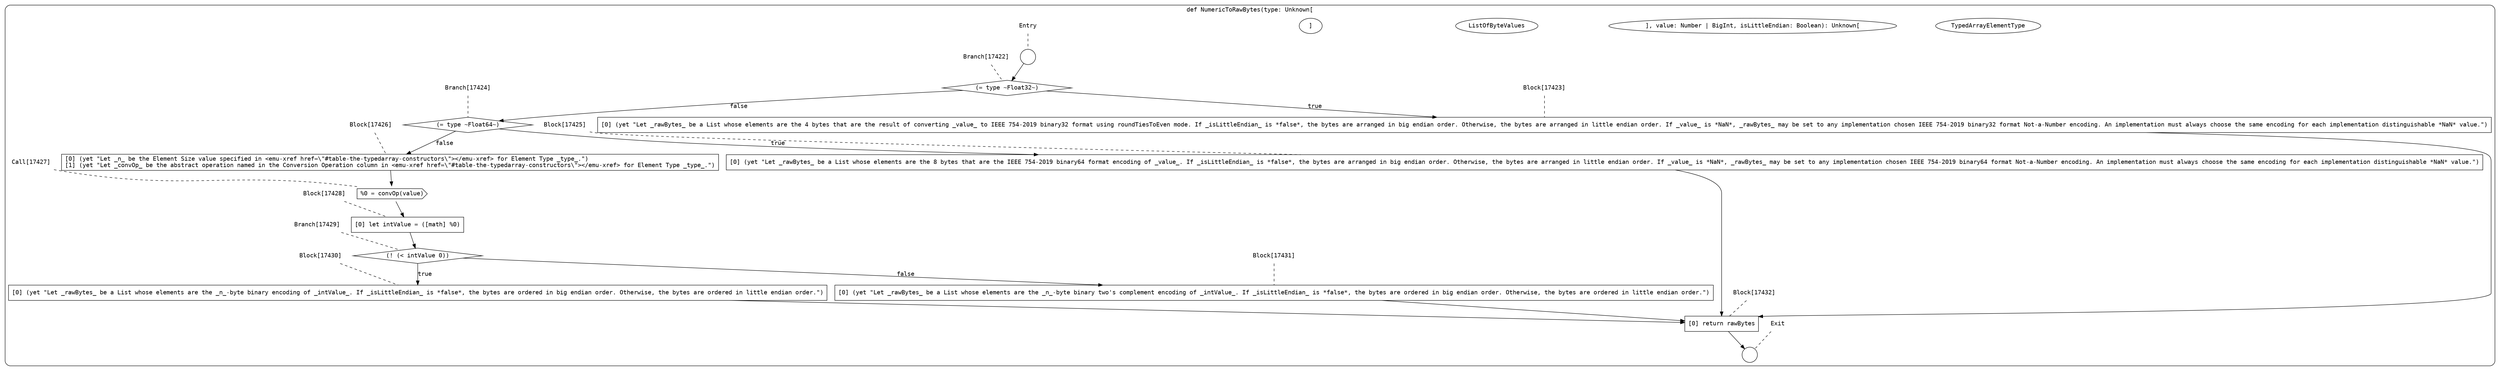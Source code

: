 digraph {
  graph [fontname = "Consolas"]
  node [fontname = "Consolas"]
  edge [fontname = "Consolas"]
  subgraph cluster2480 {
    label = "def NumericToRawBytes(type: Unknown["TypedArrayElementType"], value: Number | BigInt, isLittleEndian: Boolean): Unknown["ListOfByteValues"]"
    style = rounded
    cluster2480_entry_name [shape=none, label=<<font color="black">Entry</font>>]
    cluster2480_entry_name -> cluster2480_entry [arrowhead=none, color="black", style=dashed]
    cluster2480_entry [shape=circle label=" " color="black" fillcolor="white" style=filled]
    cluster2480_entry -> node17422 [color="black"]
    cluster2480_exit_name [shape=none, label=<<font color="black">Exit</font>>]
    cluster2480_exit_name -> cluster2480_exit [arrowhead=none, color="black", style=dashed]
    cluster2480_exit [shape=circle label=" " color="black" fillcolor="white" style=filled]
    node17422_name [shape=none, label=<<font color="black">Branch[17422]</font>>]
    node17422_name -> node17422 [arrowhead=none, color="black", style=dashed]
    node17422 [shape=diamond, label=<<font color="black">(= type ~Float32~)</font>> color="black" fillcolor="white", style=filled]
    node17422 -> node17423 [label=<<font color="black">true</font>> color="black"]
    node17422 -> node17424 [label=<<font color="black">false</font>> color="black"]
    node17423_name [shape=none, label=<<font color="black">Block[17423]</font>>]
    node17423_name -> node17423 [arrowhead=none, color="black", style=dashed]
    node17423 [shape=box, label=<<font color="black">[0] (yet &quot;Let _rawBytes_ be a List whose elements are the 4 bytes that are the result of converting _value_ to IEEE 754-2019 binary32 format using roundTiesToEven mode. If _isLittleEndian_ is *false*, the bytes are arranged in big endian order. Otherwise, the bytes are arranged in little endian order. If _value_ is *NaN*, _rawBytes_ may be set to any implementation chosen IEEE 754-2019 binary32 format Not-a-Number encoding. An implementation must always choose the same encoding for each implementation distinguishable *NaN* value.&quot;)<BR ALIGN="LEFT"/></font>> color="black" fillcolor="white", style=filled]
    node17423 -> node17432 [color="black"]
    node17424_name [shape=none, label=<<font color="black">Branch[17424]</font>>]
    node17424_name -> node17424 [arrowhead=none, color="black", style=dashed]
    node17424 [shape=diamond, label=<<font color="black">(= type ~Float64~)</font>> color="black" fillcolor="white", style=filled]
    node17424 -> node17425 [label=<<font color="black">true</font>> color="black"]
    node17424 -> node17426 [label=<<font color="black">false</font>> color="black"]
    node17432_name [shape=none, label=<<font color="black">Block[17432]</font>>]
    node17432_name -> node17432 [arrowhead=none, color="black", style=dashed]
    node17432 [shape=box, label=<<font color="black">[0] return rawBytes<BR ALIGN="LEFT"/></font>> color="black" fillcolor="white", style=filled]
    node17432 -> cluster2480_exit [color="black"]
    node17425_name [shape=none, label=<<font color="black">Block[17425]</font>>]
    node17425_name -> node17425 [arrowhead=none, color="black", style=dashed]
    node17425 [shape=box, label=<<font color="black">[0] (yet &quot;Let _rawBytes_ be a List whose elements are the 8 bytes that are the IEEE 754-2019 binary64 format encoding of _value_. If _isLittleEndian_ is *false*, the bytes are arranged in big endian order. Otherwise, the bytes are arranged in little endian order. If _value_ is *NaN*, _rawBytes_ may be set to any implementation chosen IEEE 754-2019 binary64 format Not-a-Number encoding. An implementation must always choose the same encoding for each implementation distinguishable *NaN* value.&quot;)<BR ALIGN="LEFT"/></font>> color="black" fillcolor="white", style=filled]
    node17425 -> node17432 [color="black"]
    node17426_name [shape=none, label=<<font color="black">Block[17426]</font>>]
    node17426_name -> node17426 [arrowhead=none, color="black", style=dashed]
    node17426 [shape=box, label=<<font color="black">[0] (yet &quot;Let _n_ be the Element Size value specified in &lt;emu-xref href=\&quot;#table-the-typedarray-constructors\&quot;&gt;&lt;/emu-xref&gt; for Element Type _type_.&quot;)<BR ALIGN="LEFT"/>[1] (yet &quot;Let _convOp_ be the abstract operation named in the Conversion Operation column in &lt;emu-xref href=\&quot;#table-the-typedarray-constructors\&quot;&gt;&lt;/emu-xref&gt; for Element Type _type_.&quot;)<BR ALIGN="LEFT"/></font>> color="black" fillcolor="white", style=filled]
    node17426 -> node17427 [color="black"]
    node17427_name [shape=none, label=<<font color="black">Call[17427]</font>>]
    node17427_name -> node17427 [arrowhead=none, color="black", style=dashed]
    node17427 [shape=cds, label=<<font color="black">%0 = convOp(value)</font>> color="black" fillcolor="white", style=filled]
    node17427 -> node17428 [color="black"]
    node17428_name [shape=none, label=<<font color="black">Block[17428]</font>>]
    node17428_name -> node17428 [arrowhead=none, color="black", style=dashed]
    node17428 [shape=box, label=<<font color="black">[0] let intValue = ([math] %0)<BR ALIGN="LEFT"/></font>> color="black" fillcolor="white", style=filled]
    node17428 -> node17429 [color="black"]
    node17429_name [shape=none, label=<<font color="black">Branch[17429]</font>>]
    node17429_name -> node17429 [arrowhead=none, color="black", style=dashed]
    node17429 [shape=diamond, label=<<font color="black">(! (&lt; intValue 0))</font>> color="black" fillcolor="white", style=filled]
    node17429 -> node17430 [label=<<font color="black">true</font>> color="black"]
    node17429 -> node17431 [label=<<font color="black">false</font>> color="black"]
    node17430_name [shape=none, label=<<font color="black">Block[17430]</font>>]
    node17430_name -> node17430 [arrowhead=none, color="black", style=dashed]
    node17430 [shape=box, label=<<font color="black">[0] (yet &quot;Let _rawBytes_ be a List whose elements are the _n_-byte binary encoding of _intValue_. If _isLittleEndian_ is *false*, the bytes are ordered in big endian order. Otherwise, the bytes are ordered in little endian order.&quot;)<BR ALIGN="LEFT"/></font>> color="black" fillcolor="white", style=filled]
    node17430 -> node17432 [color="black"]
    node17431_name [shape=none, label=<<font color="black">Block[17431]</font>>]
    node17431_name -> node17431 [arrowhead=none, color="black", style=dashed]
    node17431 [shape=box, label=<<font color="black">[0] (yet &quot;Let _rawBytes_ be a List whose elements are the _n_-byte binary two's complement encoding of _intValue_. If _isLittleEndian_ is *false*, the bytes are ordered in big endian order. Otherwise, the bytes are ordered in little endian order.&quot;)<BR ALIGN="LEFT"/></font>> color="black" fillcolor="white", style=filled]
    node17431 -> node17432 [color="black"]
  }
}